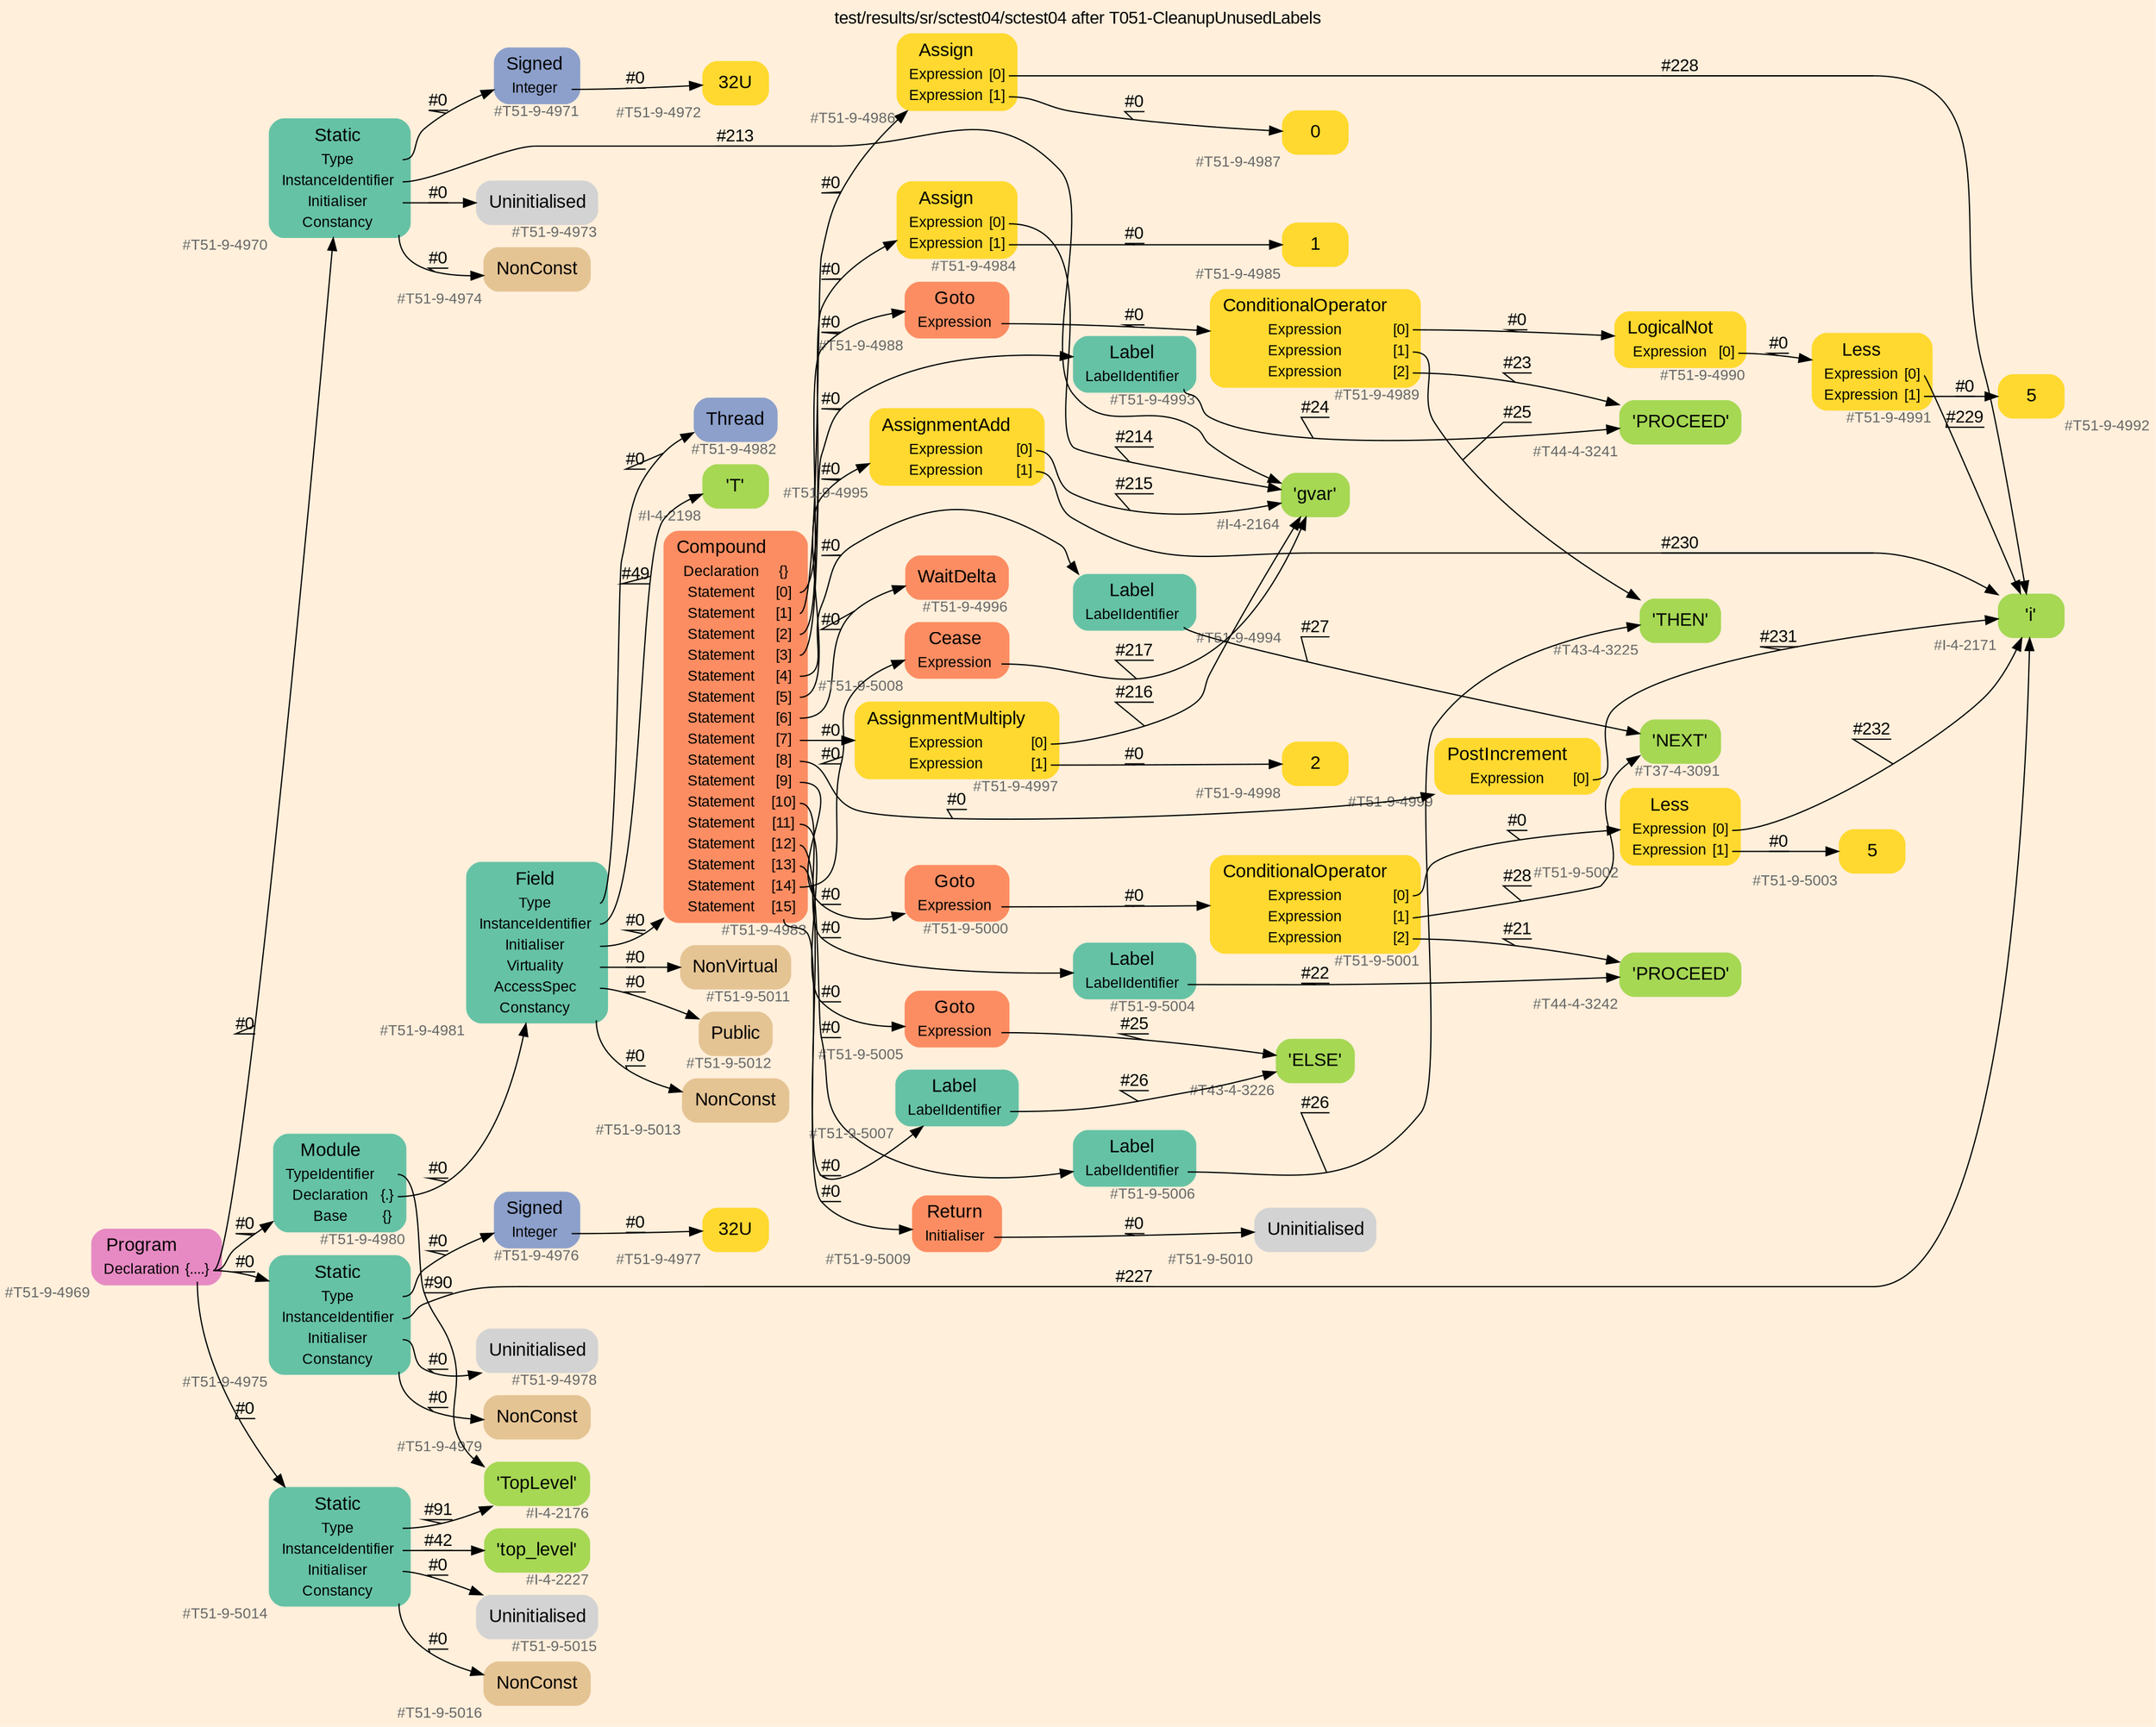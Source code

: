 digraph "test/results/sr/sctest04/sctest04 after T051-CleanupUnusedLabels" {
label = "test/results/sr/sctest04/sctest04 after T051-CleanupUnusedLabels"
labelloc = t
graph [
    rankdir = "LR"
    ranksep = 0.3
    bgcolor = antiquewhite1
    color = black
    fontcolor = black
    fontname = "Arial"
];
node [
    fontname = "Arial"
];
edge [
    fontname = "Arial"
];

// -------------------- node figure --------------------
// -------- block #T51-9-4969 ----------
"#T51-9-4969" [
    fillcolor = "/set28/4"
    xlabel = "#T51-9-4969"
    fontsize = "12"
    fontcolor = grey40
    shape = "plaintext"
    label = <<TABLE BORDER="0" CELLBORDER="0" CELLSPACING="0">
     <TR><TD><FONT COLOR="black" POINT-SIZE="15">Program</FONT></TD></TR>
     <TR><TD><FONT COLOR="black" POINT-SIZE="12">Declaration</FONT></TD><TD PORT="port0"><FONT COLOR="black" POINT-SIZE="12">{....}</FONT></TD></TR>
    </TABLE>>
    style = "rounded,filled"
];

// -------- block #T51-9-4970 ----------
"#T51-9-4970" [
    fillcolor = "/set28/1"
    xlabel = "#T51-9-4970"
    fontsize = "12"
    fontcolor = grey40
    shape = "plaintext"
    label = <<TABLE BORDER="0" CELLBORDER="0" CELLSPACING="0">
     <TR><TD><FONT COLOR="black" POINT-SIZE="15">Static</FONT></TD></TR>
     <TR><TD><FONT COLOR="black" POINT-SIZE="12">Type</FONT></TD><TD PORT="port0"></TD></TR>
     <TR><TD><FONT COLOR="black" POINT-SIZE="12">InstanceIdentifier</FONT></TD><TD PORT="port1"></TD></TR>
     <TR><TD><FONT COLOR="black" POINT-SIZE="12">Initialiser</FONT></TD><TD PORT="port2"></TD></TR>
     <TR><TD><FONT COLOR="black" POINT-SIZE="12">Constancy</FONT></TD><TD PORT="port3"></TD></TR>
    </TABLE>>
    style = "rounded,filled"
];

// -------- block #T51-9-4971 ----------
"#T51-9-4971" [
    fillcolor = "/set28/3"
    xlabel = "#T51-9-4971"
    fontsize = "12"
    fontcolor = grey40
    shape = "plaintext"
    label = <<TABLE BORDER="0" CELLBORDER="0" CELLSPACING="0">
     <TR><TD><FONT COLOR="black" POINT-SIZE="15">Signed</FONT></TD></TR>
     <TR><TD><FONT COLOR="black" POINT-SIZE="12">Integer</FONT></TD><TD PORT="port0"></TD></TR>
    </TABLE>>
    style = "rounded,filled"
];

// -------- block #T51-9-4972 ----------
"#T51-9-4972" [
    fillcolor = "/set28/6"
    xlabel = "#T51-9-4972"
    fontsize = "12"
    fontcolor = grey40
    shape = "plaintext"
    label = <<TABLE BORDER="0" CELLBORDER="0" CELLSPACING="0">
     <TR><TD><FONT COLOR="black" POINT-SIZE="15">32U</FONT></TD></TR>
    </TABLE>>
    style = "rounded,filled"
];

// -------- block #I-4-2164 ----------
"#I-4-2164" [
    fillcolor = "/set28/5"
    xlabel = "#I-4-2164"
    fontsize = "12"
    fontcolor = grey40
    shape = "plaintext"
    label = <<TABLE BORDER="0" CELLBORDER="0" CELLSPACING="0">
     <TR><TD><FONT COLOR="black" POINT-SIZE="15">'gvar'</FONT></TD></TR>
    </TABLE>>
    style = "rounded,filled"
];

// -------- block #T51-9-4973 ----------
"#T51-9-4973" [
    xlabel = "#T51-9-4973"
    fontsize = "12"
    fontcolor = grey40
    shape = "plaintext"
    label = <<TABLE BORDER="0" CELLBORDER="0" CELLSPACING="0">
     <TR><TD><FONT COLOR="black" POINT-SIZE="15">Uninitialised</FONT></TD></TR>
    </TABLE>>
    style = "rounded,filled"
];

// -------- block #T51-9-4974 ----------
"#T51-9-4974" [
    fillcolor = "/set28/7"
    xlabel = "#T51-9-4974"
    fontsize = "12"
    fontcolor = grey40
    shape = "plaintext"
    label = <<TABLE BORDER="0" CELLBORDER="0" CELLSPACING="0">
     <TR><TD><FONT COLOR="black" POINT-SIZE="15">NonConst</FONT></TD></TR>
    </TABLE>>
    style = "rounded,filled"
];

// -------- block #T51-9-4975 ----------
"#T51-9-4975" [
    fillcolor = "/set28/1"
    xlabel = "#T51-9-4975"
    fontsize = "12"
    fontcolor = grey40
    shape = "plaintext"
    label = <<TABLE BORDER="0" CELLBORDER="0" CELLSPACING="0">
     <TR><TD><FONT COLOR="black" POINT-SIZE="15">Static</FONT></TD></TR>
     <TR><TD><FONT COLOR="black" POINT-SIZE="12">Type</FONT></TD><TD PORT="port0"></TD></TR>
     <TR><TD><FONT COLOR="black" POINT-SIZE="12">InstanceIdentifier</FONT></TD><TD PORT="port1"></TD></TR>
     <TR><TD><FONT COLOR="black" POINT-SIZE="12">Initialiser</FONT></TD><TD PORT="port2"></TD></TR>
     <TR><TD><FONT COLOR="black" POINT-SIZE="12">Constancy</FONT></TD><TD PORT="port3"></TD></TR>
    </TABLE>>
    style = "rounded,filled"
];

// -------- block #T51-9-4976 ----------
"#T51-9-4976" [
    fillcolor = "/set28/3"
    xlabel = "#T51-9-4976"
    fontsize = "12"
    fontcolor = grey40
    shape = "plaintext"
    label = <<TABLE BORDER="0" CELLBORDER="0" CELLSPACING="0">
     <TR><TD><FONT COLOR="black" POINT-SIZE="15">Signed</FONT></TD></TR>
     <TR><TD><FONT COLOR="black" POINT-SIZE="12">Integer</FONT></TD><TD PORT="port0"></TD></TR>
    </TABLE>>
    style = "rounded,filled"
];

// -------- block #T51-9-4977 ----------
"#T51-9-4977" [
    fillcolor = "/set28/6"
    xlabel = "#T51-9-4977"
    fontsize = "12"
    fontcolor = grey40
    shape = "plaintext"
    label = <<TABLE BORDER="0" CELLBORDER="0" CELLSPACING="0">
     <TR><TD><FONT COLOR="black" POINT-SIZE="15">32U</FONT></TD></TR>
    </TABLE>>
    style = "rounded,filled"
];

// -------- block #I-4-2171 ----------
"#I-4-2171" [
    fillcolor = "/set28/5"
    xlabel = "#I-4-2171"
    fontsize = "12"
    fontcolor = grey40
    shape = "plaintext"
    label = <<TABLE BORDER="0" CELLBORDER="0" CELLSPACING="0">
     <TR><TD><FONT COLOR="black" POINT-SIZE="15">'i'</FONT></TD></TR>
    </TABLE>>
    style = "rounded,filled"
];

// -------- block #T51-9-4978 ----------
"#T51-9-4978" [
    xlabel = "#T51-9-4978"
    fontsize = "12"
    fontcolor = grey40
    shape = "plaintext"
    label = <<TABLE BORDER="0" CELLBORDER="0" CELLSPACING="0">
     <TR><TD><FONT COLOR="black" POINT-SIZE="15">Uninitialised</FONT></TD></TR>
    </TABLE>>
    style = "rounded,filled"
];

// -------- block #T51-9-4979 ----------
"#T51-9-4979" [
    fillcolor = "/set28/7"
    xlabel = "#T51-9-4979"
    fontsize = "12"
    fontcolor = grey40
    shape = "plaintext"
    label = <<TABLE BORDER="0" CELLBORDER="0" CELLSPACING="0">
     <TR><TD><FONT COLOR="black" POINT-SIZE="15">NonConst</FONT></TD></TR>
    </TABLE>>
    style = "rounded,filled"
];

// -------- block #T51-9-4980 ----------
"#T51-9-4980" [
    fillcolor = "/set28/1"
    xlabel = "#T51-9-4980"
    fontsize = "12"
    fontcolor = grey40
    shape = "plaintext"
    label = <<TABLE BORDER="0" CELLBORDER="0" CELLSPACING="0">
     <TR><TD><FONT COLOR="black" POINT-SIZE="15">Module</FONT></TD></TR>
     <TR><TD><FONT COLOR="black" POINT-SIZE="12">TypeIdentifier</FONT></TD><TD PORT="port0"></TD></TR>
     <TR><TD><FONT COLOR="black" POINT-SIZE="12">Declaration</FONT></TD><TD PORT="port1"><FONT COLOR="black" POINT-SIZE="12">{.}</FONT></TD></TR>
     <TR><TD><FONT COLOR="black" POINT-SIZE="12">Base</FONT></TD><TD PORT="port2"><FONT COLOR="black" POINT-SIZE="12">{}</FONT></TD></TR>
    </TABLE>>
    style = "rounded,filled"
];

// -------- block #I-4-2176 ----------
"#I-4-2176" [
    fillcolor = "/set28/5"
    xlabel = "#I-4-2176"
    fontsize = "12"
    fontcolor = grey40
    shape = "plaintext"
    label = <<TABLE BORDER="0" CELLBORDER="0" CELLSPACING="0">
     <TR><TD><FONT COLOR="black" POINT-SIZE="15">'TopLevel'</FONT></TD></TR>
    </TABLE>>
    style = "rounded,filled"
];

// -------- block #T51-9-4981 ----------
"#T51-9-4981" [
    fillcolor = "/set28/1"
    xlabel = "#T51-9-4981"
    fontsize = "12"
    fontcolor = grey40
    shape = "plaintext"
    label = <<TABLE BORDER="0" CELLBORDER="0" CELLSPACING="0">
     <TR><TD><FONT COLOR="black" POINT-SIZE="15">Field</FONT></TD></TR>
     <TR><TD><FONT COLOR="black" POINT-SIZE="12">Type</FONT></TD><TD PORT="port0"></TD></TR>
     <TR><TD><FONT COLOR="black" POINT-SIZE="12">InstanceIdentifier</FONT></TD><TD PORT="port1"></TD></TR>
     <TR><TD><FONT COLOR="black" POINT-SIZE="12">Initialiser</FONT></TD><TD PORT="port2"></TD></TR>
     <TR><TD><FONT COLOR="black" POINT-SIZE="12">Virtuality</FONT></TD><TD PORT="port3"></TD></TR>
     <TR><TD><FONT COLOR="black" POINT-SIZE="12">AccessSpec</FONT></TD><TD PORT="port4"></TD></TR>
     <TR><TD><FONT COLOR="black" POINT-SIZE="12">Constancy</FONT></TD><TD PORT="port5"></TD></TR>
    </TABLE>>
    style = "rounded,filled"
];

// -------- block #T51-9-4982 ----------
"#T51-9-4982" [
    fillcolor = "/set28/3"
    xlabel = "#T51-9-4982"
    fontsize = "12"
    fontcolor = grey40
    shape = "plaintext"
    label = <<TABLE BORDER="0" CELLBORDER="0" CELLSPACING="0">
     <TR><TD><FONT COLOR="black" POINT-SIZE="15">Thread</FONT></TD></TR>
    </TABLE>>
    style = "rounded,filled"
];

// -------- block #I-4-2198 ----------
"#I-4-2198" [
    fillcolor = "/set28/5"
    xlabel = "#I-4-2198"
    fontsize = "12"
    fontcolor = grey40
    shape = "plaintext"
    label = <<TABLE BORDER="0" CELLBORDER="0" CELLSPACING="0">
     <TR><TD><FONT COLOR="black" POINT-SIZE="15">'T'</FONT></TD></TR>
    </TABLE>>
    style = "rounded,filled"
];

// -------- block #T51-9-4983 ----------
"#T51-9-4983" [
    fillcolor = "/set28/2"
    xlabel = "#T51-9-4983"
    fontsize = "12"
    fontcolor = grey40
    shape = "plaintext"
    label = <<TABLE BORDER="0" CELLBORDER="0" CELLSPACING="0">
     <TR><TD><FONT COLOR="black" POINT-SIZE="15">Compound</FONT></TD></TR>
     <TR><TD><FONT COLOR="black" POINT-SIZE="12">Declaration</FONT></TD><TD PORT="port0"><FONT COLOR="black" POINT-SIZE="12">{}</FONT></TD></TR>
     <TR><TD><FONT COLOR="black" POINT-SIZE="12">Statement</FONT></TD><TD PORT="port1"><FONT COLOR="black" POINT-SIZE="12">[0]</FONT></TD></TR>
     <TR><TD><FONT COLOR="black" POINT-SIZE="12">Statement</FONT></TD><TD PORT="port2"><FONT COLOR="black" POINT-SIZE="12">[1]</FONT></TD></TR>
     <TR><TD><FONT COLOR="black" POINT-SIZE="12">Statement</FONT></TD><TD PORT="port3"><FONT COLOR="black" POINT-SIZE="12">[2]</FONT></TD></TR>
     <TR><TD><FONT COLOR="black" POINT-SIZE="12">Statement</FONT></TD><TD PORT="port4"><FONT COLOR="black" POINT-SIZE="12">[3]</FONT></TD></TR>
     <TR><TD><FONT COLOR="black" POINT-SIZE="12">Statement</FONT></TD><TD PORT="port5"><FONT COLOR="black" POINT-SIZE="12">[4]</FONT></TD></TR>
     <TR><TD><FONT COLOR="black" POINT-SIZE="12">Statement</FONT></TD><TD PORT="port6"><FONT COLOR="black" POINT-SIZE="12">[5]</FONT></TD></TR>
     <TR><TD><FONT COLOR="black" POINT-SIZE="12">Statement</FONT></TD><TD PORT="port7"><FONT COLOR="black" POINT-SIZE="12">[6]</FONT></TD></TR>
     <TR><TD><FONT COLOR="black" POINT-SIZE="12">Statement</FONT></TD><TD PORT="port8"><FONT COLOR="black" POINT-SIZE="12">[7]</FONT></TD></TR>
     <TR><TD><FONT COLOR="black" POINT-SIZE="12">Statement</FONT></TD><TD PORT="port9"><FONT COLOR="black" POINT-SIZE="12">[8]</FONT></TD></TR>
     <TR><TD><FONT COLOR="black" POINT-SIZE="12">Statement</FONT></TD><TD PORT="port10"><FONT COLOR="black" POINT-SIZE="12">[9]</FONT></TD></TR>
     <TR><TD><FONT COLOR="black" POINT-SIZE="12">Statement</FONT></TD><TD PORT="port11"><FONT COLOR="black" POINT-SIZE="12">[10]</FONT></TD></TR>
     <TR><TD><FONT COLOR="black" POINT-SIZE="12">Statement</FONT></TD><TD PORT="port12"><FONT COLOR="black" POINT-SIZE="12">[11]</FONT></TD></TR>
     <TR><TD><FONT COLOR="black" POINT-SIZE="12">Statement</FONT></TD><TD PORT="port13"><FONT COLOR="black" POINT-SIZE="12">[12]</FONT></TD></TR>
     <TR><TD><FONT COLOR="black" POINT-SIZE="12">Statement</FONT></TD><TD PORT="port14"><FONT COLOR="black" POINT-SIZE="12">[13]</FONT></TD></TR>
     <TR><TD><FONT COLOR="black" POINT-SIZE="12">Statement</FONT></TD><TD PORT="port15"><FONT COLOR="black" POINT-SIZE="12">[14]</FONT></TD></TR>
     <TR><TD><FONT COLOR="black" POINT-SIZE="12">Statement</FONT></TD><TD PORT="port16"><FONT COLOR="black" POINT-SIZE="12">[15]</FONT></TD></TR>
    </TABLE>>
    style = "rounded,filled"
];

// -------- block #T51-9-4984 ----------
"#T51-9-4984" [
    fillcolor = "/set28/6"
    xlabel = "#T51-9-4984"
    fontsize = "12"
    fontcolor = grey40
    shape = "plaintext"
    label = <<TABLE BORDER="0" CELLBORDER="0" CELLSPACING="0">
     <TR><TD><FONT COLOR="black" POINT-SIZE="15">Assign</FONT></TD></TR>
     <TR><TD><FONT COLOR="black" POINT-SIZE="12">Expression</FONT></TD><TD PORT="port0"><FONT COLOR="black" POINT-SIZE="12">[0]</FONT></TD></TR>
     <TR><TD><FONT COLOR="black" POINT-SIZE="12">Expression</FONT></TD><TD PORT="port1"><FONT COLOR="black" POINT-SIZE="12">[1]</FONT></TD></TR>
    </TABLE>>
    style = "rounded,filled"
];

// -------- block #T51-9-4985 ----------
"#T51-9-4985" [
    fillcolor = "/set28/6"
    xlabel = "#T51-9-4985"
    fontsize = "12"
    fontcolor = grey40
    shape = "plaintext"
    label = <<TABLE BORDER="0" CELLBORDER="0" CELLSPACING="0">
     <TR><TD><FONT COLOR="black" POINT-SIZE="15">1</FONT></TD></TR>
    </TABLE>>
    style = "rounded,filled"
];

// -------- block #T51-9-4986 ----------
"#T51-9-4986" [
    fillcolor = "/set28/6"
    xlabel = "#T51-9-4986"
    fontsize = "12"
    fontcolor = grey40
    shape = "plaintext"
    label = <<TABLE BORDER="0" CELLBORDER="0" CELLSPACING="0">
     <TR><TD><FONT COLOR="black" POINT-SIZE="15">Assign</FONT></TD></TR>
     <TR><TD><FONT COLOR="black" POINT-SIZE="12">Expression</FONT></TD><TD PORT="port0"><FONT COLOR="black" POINT-SIZE="12">[0]</FONT></TD></TR>
     <TR><TD><FONT COLOR="black" POINT-SIZE="12">Expression</FONT></TD><TD PORT="port1"><FONT COLOR="black" POINT-SIZE="12">[1]</FONT></TD></TR>
    </TABLE>>
    style = "rounded,filled"
];

// -------- block #T51-9-4987 ----------
"#T51-9-4987" [
    fillcolor = "/set28/6"
    xlabel = "#T51-9-4987"
    fontsize = "12"
    fontcolor = grey40
    shape = "plaintext"
    label = <<TABLE BORDER="0" CELLBORDER="0" CELLSPACING="0">
     <TR><TD><FONT COLOR="black" POINT-SIZE="15">0</FONT></TD></TR>
    </TABLE>>
    style = "rounded,filled"
];

// -------- block #T51-9-4988 ----------
"#T51-9-4988" [
    fillcolor = "/set28/2"
    xlabel = "#T51-9-4988"
    fontsize = "12"
    fontcolor = grey40
    shape = "plaintext"
    label = <<TABLE BORDER="0" CELLBORDER="0" CELLSPACING="0">
     <TR><TD><FONT COLOR="black" POINT-SIZE="15">Goto</FONT></TD></TR>
     <TR><TD><FONT COLOR="black" POINT-SIZE="12">Expression</FONT></TD><TD PORT="port0"></TD></TR>
    </TABLE>>
    style = "rounded,filled"
];

// -------- block #T51-9-4989 ----------
"#T51-9-4989" [
    fillcolor = "/set28/6"
    xlabel = "#T51-9-4989"
    fontsize = "12"
    fontcolor = grey40
    shape = "plaintext"
    label = <<TABLE BORDER="0" CELLBORDER="0" CELLSPACING="0">
     <TR><TD><FONT COLOR="black" POINT-SIZE="15">ConditionalOperator</FONT></TD></TR>
     <TR><TD><FONT COLOR="black" POINT-SIZE="12">Expression</FONT></TD><TD PORT="port0"><FONT COLOR="black" POINT-SIZE="12">[0]</FONT></TD></TR>
     <TR><TD><FONT COLOR="black" POINT-SIZE="12">Expression</FONT></TD><TD PORT="port1"><FONT COLOR="black" POINT-SIZE="12">[1]</FONT></TD></TR>
     <TR><TD><FONT COLOR="black" POINT-SIZE="12">Expression</FONT></TD><TD PORT="port2"><FONT COLOR="black" POINT-SIZE="12">[2]</FONT></TD></TR>
    </TABLE>>
    style = "rounded,filled"
];

// -------- block #T51-9-4990 ----------
"#T51-9-4990" [
    fillcolor = "/set28/6"
    xlabel = "#T51-9-4990"
    fontsize = "12"
    fontcolor = grey40
    shape = "plaintext"
    label = <<TABLE BORDER="0" CELLBORDER="0" CELLSPACING="0">
     <TR><TD><FONT COLOR="black" POINT-SIZE="15">LogicalNot</FONT></TD></TR>
     <TR><TD><FONT COLOR="black" POINT-SIZE="12">Expression</FONT></TD><TD PORT="port0"><FONT COLOR="black" POINT-SIZE="12">[0]</FONT></TD></TR>
    </TABLE>>
    style = "rounded,filled"
];

// -------- block #T51-9-4991 ----------
"#T51-9-4991" [
    fillcolor = "/set28/6"
    xlabel = "#T51-9-4991"
    fontsize = "12"
    fontcolor = grey40
    shape = "plaintext"
    label = <<TABLE BORDER="0" CELLBORDER="0" CELLSPACING="0">
     <TR><TD><FONT COLOR="black" POINT-SIZE="15">Less</FONT></TD></TR>
     <TR><TD><FONT COLOR="black" POINT-SIZE="12">Expression</FONT></TD><TD PORT="port0"><FONT COLOR="black" POINT-SIZE="12">[0]</FONT></TD></TR>
     <TR><TD><FONT COLOR="black" POINT-SIZE="12">Expression</FONT></TD><TD PORT="port1"><FONT COLOR="black" POINT-SIZE="12">[1]</FONT></TD></TR>
    </TABLE>>
    style = "rounded,filled"
];

// -------- block #T51-9-4992 ----------
"#T51-9-4992" [
    fillcolor = "/set28/6"
    xlabel = "#T51-9-4992"
    fontsize = "12"
    fontcolor = grey40
    shape = "plaintext"
    label = <<TABLE BORDER="0" CELLBORDER="0" CELLSPACING="0">
     <TR><TD><FONT COLOR="black" POINT-SIZE="15">5</FONT></TD></TR>
    </TABLE>>
    style = "rounded,filled"
];

// -------- block #T43-4-3225 ----------
"#T43-4-3225" [
    fillcolor = "/set28/5"
    xlabel = "#T43-4-3225"
    fontsize = "12"
    fontcolor = grey40
    shape = "plaintext"
    label = <<TABLE BORDER="0" CELLBORDER="0" CELLSPACING="0">
     <TR><TD><FONT COLOR="black" POINT-SIZE="15">'THEN'</FONT></TD></TR>
    </TABLE>>
    style = "rounded,filled"
];

// -------- block #T44-4-3241 ----------
"#T44-4-3241" [
    fillcolor = "/set28/5"
    xlabel = "#T44-4-3241"
    fontsize = "12"
    fontcolor = grey40
    shape = "plaintext"
    label = <<TABLE BORDER="0" CELLBORDER="0" CELLSPACING="0">
     <TR><TD><FONT COLOR="black" POINT-SIZE="15">'PROCEED'</FONT></TD></TR>
    </TABLE>>
    style = "rounded,filled"
];

// -------- block #T51-9-4993 ----------
"#T51-9-4993" [
    fillcolor = "/set28/1"
    xlabel = "#T51-9-4993"
    fontsize = "12"
    fontcolor = grey40
    shape = "plaintext"
    label = <<TABLE BORDER="0" CELLBORDER="0" CELLSPACING="0">
     <TR><TD><FONT COLOR="black" POINT-SIZE="15">Label</FONT></TD></TR>
     <TR><TD><FONT COLOR="black" POINT-SIZE="12">LabelIdentifier</FONT></TD><TD PORT="port0"></TD></TR>
    </TABLE>>
    style = "rounded,filled"
];

// -------- block #T51-9-4994 ----------
"#T51-9-4994" [
    fillcolor = "/set28/1"
    xlabel = "#T51-9-4994"
    fontsize = "12"
    fontcolor = grey40
    shape = "plaintext"
    label = <<TABLE BORDER="0" CELLBORDER="0" CELLSPACING="0">
     <TR><TD><FONT COLOR="black" POINT-SIZE="15">Label</FONT></TD></TR>
     <TR><TD><FONT COLOR="black" POINT-SIZE="12">LabelIdentifier</FONT></TD><TD PORT="port0"></TD></TR>
    </TABLE>>
    style = "rounded,filled"
];

// -------- block #T37-4-3091 ----------
"#T37-4-3091" [
    fillcolor = "/set28/5"
    xlabel = "#T37-4-3091"
    fontsize = "12"
    fontcolor = grey40
    shape = "plaintext"
    label = <<TABLE BORDER="0" CELLBORDER="0" CELLSPACING="0">
     <TR><TD><FONT COLOR="black" POINT-SIZE="15">'NEXT'</FONT></TD></TR>
    </TABLE>>
    style = "rounded,filled"
];

// -------- block #T51-9-4995 ----------
"#T51-9-4995" [
    fillcolor = "/set28/6"
    xlabel = "#T51-9-4995"
    fontsize = "12"
    fontcolor = grey40
    shape = "plaintext"
    label = <<TABLE BORDER="0" CELLBORDER="0" CELLSPACING="0">
     <TR><TD><FONT COLOR="black" POINT-SIZE="15">AssignmentAdd</FONT></TD></TR>
     <TR><TD><FONT COLOR="black" POINT-SIZE="12">Expression</FONT></TD><TD PORT="port0"><FONT COLOR="black" POINT-SIZE="12">[0]</FONT></TD></TR>
     <TR><TD><FONT COLOR="black" POINT-SIZE="12">Expression</FONT></TD><TD PORT="port1"><FONT COLOR="black" POINT-SIZE="12">[1]</FONT></TD></TR>
    </TABLE>>
    style = "rounded,filled"
];

// -------- block #T51-9-4996 ----------
"#T51-9-4996" [
    fillcolor = "/set28/2"
    xlabel = "#T51-9-4996"
    fontsize = "12"
    fontcolor = grey40
    shape = "plaintext"
    label = <<TABLE BORDER="0" CELLBORDER="0" CELLSPACING="0">
     <TR><TD><FONT COLOR="black" POINT-SIZE="15">WaitDelta</FONT></TD></TR>
    </TABLE>>
    style = "rounded,filled"
];

// -------- block #T51-9-4997 ----------
"#T51-9-4997" [
    fillcolor = "/set28/6"
    xlabel = "#T51-9-4997"
    fontsize = "12"
    fontcolor = grey40
    shape = "plaintext"
    label = <<TABLE BORDER="0" CELLBORDER="0" CELLSPACING="0">
     <TR><TD><FONT COLOR="black" POINT-SIZE="15">AssignmentMultiply</FONT></TD></TR>
     <TR><TD><FONT COLOR="black" POINT-SIZE="12">Expression</FONT></TD><TD PORT="port0"><FONT COLOR="black" POINT-SIZE="12">[0]</FONT></TD></TR>
     <TR><TD><FONT COLOR="black" POINT-SIZE="12">Expression</FONT></TD><TD PORT="port1"><FONT COLOR="black" POINT-SIZE="12">[1]</FONT></TD></TR>
    </TABLE>>
    style = "rounded,filled"
];

// -------- block #T51-9-4998 ----------
"#T51-9-4998" [
    fillcolor = "/set28/6"
    xlabel = "#T51-9-4998"
    fontsize = "12"
    fontcolor = grey40
    shape = "plaintext"
    label = <<TABLE BORDER="0" CELLBORDER="0" CELLSPACING="0">
     <TR><TD><FONT COLOR="black" POINT-SIZE="15">2</FONT></TD></TR>
    </TABLE>>
    style = "rounded,filled"
];

// -------- block #T51-9-4999 ----------
"#T51-9-4999" [
    fillcolor = "/set28/6"
    xlabel = "#T51-9-4999"
    fontsize = "12"
    fontcolor = grey40
    shape = "plaintext"
    label = <<TABLE BORDER="0" CELLBORDER="0" CELLSPACING="0">
     <TR><TD><FONT COLOR="black" POINT-SIZE="15">PostIncrement</FONT></TD></TR>
     <TR><TD><FONT COLOR="black" POINT-SIZE="12">Expression</FONT></TD><TD PORT="port0"><FONT COLOR="black" POINT-SIZE="12">[0]</FONT></TD></TR>
    </TABLE>>
    style = "rounded,filled"
];

// -------- block #T51-9-5000 ----------
"#T51-9-5000" [
    fillcolor = "/set28/2"
    xlabel = "#T51-9-5000"
    fontsize = "12"
    fontcolor = grey40
    shape = "plaintext"
    label = <<TABLE BORDER="0" CELLBORDER="0" CELLSPACING="0">
     <TR><TD><FONT COLOR="black" POINT-SIZE="15">Goto</FONT></TD></TR>
     <TR><TD><FONT COLOR="black" POINT-SIZE="12">Expression</FONT></TD><TD PORT="port0"></TD></TR>
    </TABLE>>
    style = "rounded,filled"
];

// -------- block #T51-9-5001 ----------
"#T51-9-5001" [
    fillcolor = "/set28/6"
    xlabel = "#T51-9-5001"
    fontsize = "12"
    fontcolor = grey40
    shape = "plaintext"
    label = <<TABLE BORDER="0" CELLBORDER="0" CELLSPACING="0">
     <TR><TD><FONT COLOR="black" POINT-SIZE="15">ConditionalOperator</FONT></TD></TR>
     <TR><TD><FONT COLOR="black" POINT-SIZE="12">Expression</FONT></TD><TD PORT="port0"><FONT COLOR="black" POINT-SIZE="12">[0]</FONT></TD></TR>
     <TR><TD><FONT COLOR="black" POINT-SIZE="12">Expression</FONT></TD><TD PORT="port1"><FONT COLOR="black" POINT-SIZE="12">[1]</FONT></TD></TR>
     <TR><TD><FONT COLOR="black" POINT-SIZE="12">Expression</FONT></TD><TD PORT="port2"><FONT COLOR="black" POINT-SIZE="12">[2]</FONT></TD></TR>
    </TABLE>>
    style = "rounded,filled"
];

// -------- block #T51-9-5002 ----------
"#T51-9-5002" [
    fillcolor = "/set28/6"
    xlabel = "#T51-9-5002"
    fontsize = "12"
    fontcolor = grey40
    shape = "plaintext"
    label = <<TABLE BORDER="0" CELLBORDER="0" CELLSPACING="0">
     <TR><TD><FONT COLOR="black" POINT-SIZE="15">Less</FONT></TD></TR>
     <TR><TD><FONT COLOR="black" POINT-SIZE="12">Expression</FONT></TD><TD PORT="port0"><FONT COLOR="black" POINT-SIZE="12">[0]</FONT></TD></TR>
     <TR><TD><FONT COLOR="black" POINT-SIZE="12">Expression</FONT></TD><TD PORT="port1"><FONT COLOR="black" POINT-SIZE="12">[1]</FONT></TD></TR>
    </TABLE>>
    style = "rounded,filled"
];

// -------- block #T51-9-5003 ----------
"#T51-9-5003" [
    fillcolor = "/set28/6"
    xlabel = "#T51-9-5003"
    fontsize = "12"
    fontcolor = grey40
    shape = "plaintext"
    label = <<TABLE BORDER="0" CELLBORDER="0" CELLSPACING="0">
     <TR><TD><FONT COLOR="black" POINT-SIZE="15">5</FONT></TD></TR>
    </TABLE>>
    style = "rounded,filled"
];

// -------- block #T44-4-3242 ----------
"#T44-4-3242" [
    fillcolor = "/set28/5"
    xlabel = "#T44-4-3242"
    fontsize = "12"
    fontcolor = grey40
    shape = "plaintext"
    label = <<TABLE BORDER="0" CELLBORDER="0" CELLSPACING="0">
     <TR><TD><FONT COLOR="black" POINT-SIZE="15">'PROCEED'</FONT></TD></TR>
    </TABLE>>
    style = "rounded,filled"
];

// -------- block #T51-9-5004 ----------
"#T51-9-5004" [
    fillcolor = "/set28/1"
    xlabel = "#T51-9-5004"
    fontsize = "12"
    fontcolor = grey40
    shape = "plaintext"
    label = <<TABLE BORDER="0" CELLBORDER="0" CELLSPACING="0">
     <TR><TD><FONT COLOR="black" POINT-SIZE="15">Label</FONT></TD></TR>
     <TR><TD><FONT COLOR="black" POINT-SIZE="12">LabelIdentifier</FONT></TD><TD PORT="port0"></TD></TR>
    </TABLE>>
    style = "rounded,filled"
];

// -------- block #T51-9-5005 ----------
"#T51-9-5005" [
    fillcolor = "/set28/2"
    xlabel = "#T51-9-5005"
    fontsize = "12"
    fontcolor = grey40
    shape = "plaintext"
    label = <<TABLE BORDER="0" CELLBORDER="0" CELLSPACING="0">
     <TR><TD><FONT COLOR="black" POINT-SIZE="15">Goto</FONT></TD></TR>
     <TR><TD><FONT COLOR="black" POINT-SIZE="12">Expression</FONT></TD><TD PORT="port0"></TD></TR>
    </TABLE>>
    style = "rounded,filled"
];

// -------- block #T43-4-3226 ----------
"#T43-4-3226" [
    fillcolor = "/set28/5"
    xlabel = "#T43-4-3226"
    fontsize = "12"
    fontcolor = grey40
    shape = "plaintext"
    label = <<TABLE BORDER="0" CELLBORDER="0" CELLSPACING="0">
     <TR><TD><FONT COLOR="black" POINT-SIZE="15">'ELSE'</FONT></TD></TR>
    </TABLE>>
    style = "rounded,filled"
];

// -------- block #T51-9-5006 ----------
"#T51-9-5006" [
    fillcolor = "/set28/1"
    xlabel = "#T51-9-5006"
    fontsize = "12"
    fontcolor = grey40
    shape = "plaintext"
    label = <<TABLE BORDER="0" CELLBORDER="0" CELLSPACING="0">
     <TR><TD><FONT COLOR="black" POINT-SIZE="15">Label</FONT></TD></TR>
     <TR><TD><FONT COLOR="black" POINT-SIZE="12">LabelIdentifier</FONT></TD><TD PORT="port0"></TD></TR>
    </TABLE>>
    style = "rounded,filled"
];

// -------- block #T51-9-5007 ----------
"#T51-9-5007" [
    fillcolor = "/set28/1"
    xlabel = "#T51-9-5007"
    fontsize = "12"
    fontcolor = grey40
    shape = "plaintext"
    label = <<TABLE BORDER="0" CELLBORDER="0" CELLSPACING="0">
     <TR><TD><FONT COLOR="black" POINT-SIZE="15">Label</FONT></TD></TR>
     <TR><TD><FONT COLOR="black" POINT-SIZE="12">LabelIdentifier</FONT></TD><TD PORT="port0"></TD></TR>
    </TABLE>>
    style = "rounded,filled"
];

// -------- block #T51-9-5008 ----------
"#T51-9-5008" [
    fillcolor = "/set28/2"
    xlabel = "#T51-9-5008"
    fontsize = "12"
    fontcolor = grey40
    shape = "plaintext"
    label = <<TABLE BORDER="0" CELLBORDER="0" CELLSPACING="0">
     <TR><TD><FONT COLOR="black" POINT-SIZE="15">Cease</FONT></TD></TR>
     <TR><TD><FONT COLOR="black" POINT-SIZE="12">Expression</FONT></TD><TD PORT="port0"></TD></TR>
    </TABLE>>
    style = "rounded,filled"
];

// -------- block #T51-9-5009 ----------
"#T51-9-5009" [
    fillcolor = "/set28/2"
    xlabel = "#T51-9-5009"
    fontsize = "12"
    fontcolor = grey40
    shape = "plaintext"
    label = <<TABLE BORDER="0" CELLBORDER="0" CELLSPACING="0">
     <TR><TD><FONT COLOR="black" POINT-SIZE="15">Return</FONT></TD></TR>
     <TR><TD><FONT COLOR="black" POINT-SIZE="12">Initialiser</FONT></TD><TD PORT="port0"></TD></TR>
    </TABLE>>
    style = "rounded,filled"
];

// -------- block #T51-9-5010 ----------
"#T51-9-5010" [
    xlabel = "#T51-9-5010"
    fontsize = "12"
    fontcolor = grey40
    shape = "plaintext"
    label = <<TABLE BORDER="0" CELLBORDER="0" CELLSPACING="0">
     <TR><TD><FONT COLOR="black" POINT-SIZE="15">Uninitialised</FONT></TD></TR>
    </TABLE>>
    style = "rounded,filled"
];

// -------- block #T51-9-5011 ----------
"#T51-9-5011" [
    fillcolor = "/set28/7"
    xlabel = "#T51-9-5011"
    fontsize = "12"
    fontcolor = grey40
    shape = "plaintext"
    label = <<TABLE BORDER="0" CELLBORDER="0" CELLSPACING="0">
     <TR><TD><FONT COLOR="black" POINT-SIZE="15">NonVirtual</FONT></TD></TR>
    </TABLE>>
    style = "rounded,filled"
];

// -------- block #T51-9-5012 ----------
"#T51-9-5012" [
    fillcolor = "/set28/7"
    xlabel = "#T51-9-5012"
    fontsize = "12"
    fontcolor = grey40
    shape = "plaintext"
    label = <<TABLE BORDER="0" CELLBORDER="0" CELLSPACING="0">
     <TR><TD><FONT COLOR="black" POINT-SIZE="15">Public</FONT></TD></TR>
    </TABLE>>
    style = "rounded,filled"
];

// -------- block #T51-9-5013 ----------
"#T51-9-5013" [
    fillcolor = "/set28/7"
    xlabel = "#T51-9-5013"
    fontsize = "12"
    fontcolor = grey40
    shape = "plaintext"
    label = <<TABLE BORDER="0" CELLBORDER="0" CELLSPACING="0">
     <TR><TD><FONT COLOR="black" POINT-SIZE="15">NonConst</FONT></TD></TR>
    </TABLE>>
    style = "rounded,filled"
];

// -------- block #T51-9-5014 ----------
"#T51-9-5014" [
    fillcolor = "/set28/1"
    xlabel = "#T51-9-5014"
    fontsize = "12"
    fontcolor = grey40
    shape = "plaintext"
    label = <<TABLE BORDER="0" CELLBORDER="0" CELLSPACING="0">
     <TR><TD><FONT COLOR="black" POINT-SIZE="15">Static</FONT></TD></TR>
     <TR><TD><FONT COLOR="black" POINT-SIZE="12">Type</FONT></TD><TD PORT="port0"></TD></TR>
     <TR><TD><FONT COLOR="black" POINT-SIZE="12">InstanceIdentifier</FONT></TD><TD PORT="port1"></TD></TR>
     <TR><TD><FONT COLOR="black" POINT-SIZE="12">Initialiser</FONT></TD><TD PORT="port2"></TD></TR>
     <TR><TD><FONT COLOR="black" POINT-SIZE="12">Constancy</FONT></TD><TD PORT="port3"></TD></TR>
    </TABLE>>
    style = "rounded,filled"
];

// -------- block #I-4-2227 ----------
"#I-4-2227" [
    fillcolor = "/set28/5"
    xlabel = "#I-4-2227"
    fontsize = "12"
    fontcolor = grey40
    shape = "plaintext"
    label = <<TABLE BORDER="0" CELLBORDER="0" CELLSPACING="0">
     <TR><TD><FONT COLOR="black" POINT-SIZE="15">'top_level'</FONT></TD></TR>
    </TABLE>>
    style = "rounded,filled"
];

// -------- block #T51-9-5015 ----------
"#T51-9-5015" [
    xlabel = "#T51-9-5015"
    fontsize = "12"
    fontcolor = grey40
    shape = "plaintext"
    label = <<TABLE BORDER="0" CELLBORDER="0" CELLSPACING="0">
     <TR><TD><FONT COLOR="black" POINT-SIZE="15">Uninitialised</FONT></TD></TR>
    </TABLE>>
    style = "rounded,filled"
];

// -------- block #T51-9-5016 ----------
"#T51-9-5016" [
    fillcolor = "/set28/7"
    xlabel = "#T51-9-5016"
    fontsize = "12"
    fontcolor = grey40
    shape = "plaintext"
    label = <<TABLE BORDER="0" CELLBORDER="0" CELLSPACING="0">
     <TR><TD><FONT COLOR="black" POINT-SIZE="15">NonConst</FONT></TD></TR>
    </TABLE>>
    style = "rounded,filled"
];

"#T51-9-4969":port0 -> "#T51-9-4970" [
    label = "#0"
    decorate = true
    color = black
    fontcolor = black
];

"#T51-9-4969":port0 -> "#T51-9-4975" [
    label = "#0"
    decorate = true
    color = black
    fontcolor = black
];

"#T51-9-4969":port0 -> "#T51-9-4980" [
    label = "#0"
    decorate = true
    color = black
    fontcolor = black
];

"#T51-9-4969":port0 -> "#T51-9-5014" [
    label = "#0"
    decorate = true
    color = black
    fontcolor = black
];

"#T51-9-4970":port0 -> "#T51-9-4971" [
    label = "#0"
    decorate = true
    color = black
    fontcolor = black
];

"#T51-9-4970":port1 -> "#I-4-2164" [
    label = "#213"
    decorate = true
    color = black
    fontcolor = black
];

"#T51-9-4970":port2 -> "#T51-9-4973" [
    label = "#0"
    decorate = true
    color = black
    fontcolor = black
];

"#T51-9-4970":port3 -> "#T51-9-4974" [
    label = "#0"
    decorate = true
    color = black
    fontcolor = black
];

"#T51-9-4971":port0 -> "#T51-9-4972" [
    label = "#0"
    decorate = true
    color = black
    fontcolor = black
];

"#T51-9-4975":port0 -> "#T51-9-4976" [
    label = "#0"
    decorate = true
    color = black
    fontcolor = black
];

"#T51-9-4975":port1 -> "#I-4-2171" [
    label = "#227"
    decorate = true
    color = black
    fontcolor = black
];

"#T51-9-4975":port2 -> "#T51-9-4978" [
    label = "#0"
    decorate = true
    color = black
    fontcolor = black
];

"#T51-9-4975":port3 -> "#T51-9-4979" [
    label = "#0"
    decorate = true
    color = black
    fontcolor = black
];

"#T51-9-4976":port0 -> "#T51-9-4977" [
    label = "#0"
    decorate = true
    color = black
    fontcolor = black
];

"#T51-9-4980":port0 -> "#I-4-2176" [
    label = "#90"
    decorate = true
    color = black
    fontcolor = black
];

"#T51-9-4980":port1 -> "#T51-9-4981" [
    label = "#0"
    decorate = true
    color = black
    fontcolor = black
];

"#T51-9-4981":port0 -> "#T51-9-4982" [
    label = "#0"
    decorate = true
    color = black
    fontcolor = black
];

"#T51-9-4981":port1 -> "#I-4-2198" [
    label = "#49"
    decorate = true
    color = black
    fontcolor = black
];

"#T51-9-4981":port2 -> "#T51-9-4983" [
    label = "#0"
    decorate = true
    color = black
    fontcolor = black
];

"#T51-9-4981":port3 -> "#T51-9-5011" [
    label = "#0"
    decorate = true
    color = black
    fontcolor = black
];

"#T51-9-4981":port4 -> "#T51-9-5012" [
    label = "#0"
    decorate = true
    color = black
    fontcolor = black
];

"#T51-9-4981":port5 -> "#T51-9-5013" [
    label = "#0"
    decorate = true
    color = black
    fontcolor = black
];

"#T51-9-4983":port1 -> "#T51-9-4984" [
    label = "#0"
    decorate = true
    color = black
    fontcolor = black
];

"#T51-9-4983":port2 -> "#T51-9-4986" [
    label = "#0"
    decorate = true
    color = black
    fontcolor = black
];

"#T51-9-4983":port3 -> "#T51-9-4988" [
    label = "#0"
    decorate = true
    color = black
    fontcolor = black
];

"#T51-9-4983":port4 -> "#T51-9-4993" [
    label = "#0"
    decorate = true
    color = black
    fontcolor = black
];

"#T51-9-4983":port5 -> "#T51-9-4994" [
    label = "#0"
    decorate = true
    color = black
    fontcolor = black
];

"#T51-9-4983":port6 -> "#T51-9-4995" [
    label = "#0"
    decorate = true
    color = black
    fontcolor = black
];

"#T51-9-4983":port7 -> "#T51-9-4996" [
    label = "#0"
    decorate = true
    color = black
    fontcolor = black
];

"#T51-9-4983":port8 -> "#T51-9-4997" [
    label = "#0"
    decorate = true
    color = black
    fontcolor = black
];

"#T51-9-4983":port9 -> "#T51-9-4999" [
    label = "#0"
    decorate = true
    color = black
    fontcolor = black
];

"#T51-9-4983":port10 -> "#T51-9-5000" [
    label = "#0"
    decorate = true
    color = black
    fontcolor = black
];

"#T51-9-4983":port11 -> "#T51-9-5004" [
    label = "#0"
    decorate = true
    color = black
    fontcolor = black
];

"#T51-9-4983":port12 -> "#T51-9-5005" [
    label = "#0"
    decorate = true
    color = black
    fontcolor = black
];

"#T51-9-4983":port13 -> "#T51-9-5006" [
    label = "#0"
    decorate = true
    color = black
    fontcolor = black
];

"#T51-9-4983":port14 -> "#T51-9-5007" [
    label = "#0"
    decorate = true
    color = black
    fontcolor = black
];

"#T51-9-4983":port15 -> "#T51-9-5008" [
    label = "#0"
    decorate = true
    color = black
    fontcolor = black
];

"#T51-9-4983":port16 -> "#T51-9-5009" [
    label = "#0"
    decorate = true
    color = black
    fontcolor = black
];

"#T51-9-4984":port0 -> "#I-4-2164" [
    label = "#214"
    decorate = true
    color = black
    fontcolor = black
];

"#T51-9-4984":port1 -> "#T51-9-4985" [
    label = "#0"
    decorate = true
    color = black
    fontcolor = black
];

"#T51-9-4986":port0 -> "#I-4-2171" [
    label = "#228"
    decorate = true
    color = black
    fontcolor = black
];

"#T51-9-4986":port1 -> "#T51-9-4987" [
    label = "#0"
    decorate = true
    color = black
    fontcolor = black
];

"#T51-9-4988":port0 -> "#T51-9-4989" [
    label = "#0"
    decorate = true
    color = black
    fontcolor = black
];

"#T51-9-4989":port0 -> "#T51-9-4990" [
    label = "#0"
    decorate = true
    color = black
    fontcolor = black
];

"#T51-9-4989":port1 -> "#T43-4-3225" [
    label = "#25"
    decorate = true
    color = black
    fontcolor = black
];

"#T51-9-4989":port2 -> "#T44-4-3241" [
    label = "#23"
    decorate = true
    color = black
    fontcolor = black
];

"#T51-9-4990":port0 -> "#T51-9-4991" [
    label = "#0"
    decorate = true
    color = black
    fontcolor = black
];

"#T51-9-4991":port0 -> "#I-4-2171" [
    label = "#229"
    decorate = true
    color = black
    fontcolor = black
];

"#T51-9-4991":port1 -> "#T51-9-4992" [
    label = "#0"
    decorate = true
    color = black
    fontcolor = black
];

"#T51-9-4993":port0 -> "#T44-4-3241" [
    label = "#24"
    decorate = true
    color = black
    fontcolor = black
];

"#T51-9-4994":port0 -> "#T37-4-3091" [
    label = "#27"
    decorate = true
    color = black
    fontcolor = black
];

"#T51-9-4995":port0 -> "#I-4-2164" [
    label = "#215"
    decorate = true
    color = black
    fontcolor = black
];

"#T51-9-4995":port1 -> "#I-4-2171" [
    label = "#230"
    decorate = true
    color = black
    fontcolor = black
];

"#T51-9-4997":port0 -> "#I-4-2164" [
    label = "#216"
    decorate = true
    color = black
    fontcolor = black
];

"#T51-9-4997":port1 -> "#T51-9-4998" [
    label = "#0"
    decorate = true
    color = black
    fontcolor = black
];

"#T51-9-4999":port0 -> "#I-4-2171" [
    label = "#231"
    decorate = true
    color = black
    fontcolor = black
];

"#T51-9-5000":port0 -> "#T51-9-5001" [
    label = "#0"
    decorate = true
    color = black
    fontcolor = black
];

"#T51-9-5001":port0 -> "#T51-9-5002" [
    label = "#0"
    decorate = true
    color = black
    fontcolor = black
];

"#T51-9-5001":port1 -> "#T37-4-3091" [
    label = "#28"
    decorate = true
    color = black
    fontcolor = black
];

"#T51-9-5001":port2 -> "#T44-4-3242" [
    label = "#21"
    decorate = true
    color = black
    fontcolor = black
];

"#T51-9-5002":port0 -> "#I-4-2171" [
    label = "#232"
    decorate = true
    color = black
    fontcolor = black
];

"#T51-9-5002":port1 -> "#T51-9-5003" [
    label = "#0"
    decorate = true
    color = black
    fontcolor = black
];

"#T51-9-5004":port0 -> "#T44-4-3242" [
    label = "#22"
    decorate = true
    color = black
    fontcolor = black
];

"#T51-9-5005":port0 -> "#T43-4-3226" [
    label = "#25"
    decorate = true
    color = black
    fontcolor = black
];

"#T51-9-5006":port0 -> "#T43-4-3225" [
    label = "#26"
    decorate = true
    color = black
    fontcolor = black
];

"#T51-9-5007":port0 -> "#T43-4-3226" [
    label = "#26"
    decorate = true
    color = black
    fontcolor = black
];

"#T51-9-5008":port0 -> "#I-4-2164" [
    label = "#217"
    decorate = true
    color = black
    fontcolor = black
];

"#T51-9-5009":port0 -> "#T51-9-5010" [
    label = "#0"
    decorate = true
    color = black
    fontcolor = black
];

"#T51-9-5014":port0 -> "#I-4-2176" [
    label = "#91"
    decorate = true
    color = black
    fontcolor = black
];

"#T51-9-5014":port1 -> "#I-4-2227" [
    label = "#42"
    decorate = true
    color = black
    fontcolor = black
];

"#T51-9-5014":port2 -> "#T51-9-5015" [
    label = "#0"
    decorate = true
    color = black
    fontcolor = black
];

"#T51-9-5014":port3 -> "#T51-9-5016" [
    label = "#0"
    decorate = true
    color = black
    fontcolor = black
];


}
